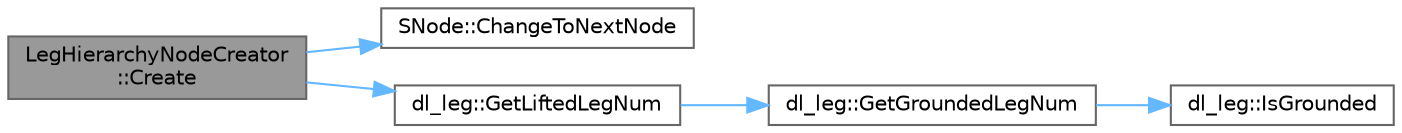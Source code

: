 digraph "LegHierarchyNodeCreator::Create"
{
 // LATEX_PDF_SIZE
  bgcolor="transparent";
  edge [fontname=Helvetica,fontsize=10,labelfontname=Helvetica,labelfontsize=10];
  node [fontname=Helvetica,fontsize=10,shape=box,height=0.2,width=0.4];
  rankdir="LR";
  Node1 [id="Node000001",label="LegHierarchyNodeCreator\l::Create",height=0.2,width=0.4,color="gray40", fillcolor="grey60", style="filled", fontcolor="black",tooltip="現在のノードから次のノード群を生成する"];
  Node1 -> Node2 [id="edge1_Node000001_Node000002",color="steelblue1",style="solid",tooltip=" "];
  Node2 [id="Node000002",label="SNode::ChangeToNextNode",height=0.2,width=0.4,color="grey40", fillcolor="white", style="filled",URL="$struct_s_node.html#a68e5a77384fb5aeaa49002a88ccf28eb",tooltip="次の動作を設定する関数．"];
  Node1 -> Node3 [id="edge2_Node000001_Node000003",color="steelblue1",style="solid",tooltip=" "];
  Node3 [id="Node000003",label="dl_leg::GetLiftedLegNum",height=0.2,width=0.4,color="grey40", fillcolor="white", style="filled",URL="$namespacedl__leg.html#a1d24a305cc5289f9f5e4ac855e0d54e8",tooltip="遊脚している脚の本数を返す関数．"];
  Node3 -> Node4 [id="edge3_Node000003_Node000004",color="steelblue1",style="solid",tooltip=" "];
  Node4 [id="Node000004",label="dl_leg::GetGroundedLegNum",height=0.2,width=0.4,color="grey40", fillcolor="white", style="filled",URL="$namespacedl__leg.html#a2389105967d4cdcca0ca12bcaf8b2012",tooltip="接地している脚の本数を返す関数．"];
  Node4 -> Node5 [id="edge4_Node000004_Node000005",color="steelblue1",style="solid",tooltip=" "];
  Node5 [id="Node000005",label="dl_leg::IsGrounded",height=0.2,width=0.4,color="grey40", fillcolor="white", style="filled",URL="$namespacedl__leg.html#af9f9b0788c3b3049e8bbf659df946c20",tooltip="脚番号 leg_index 0 〜 5 に応じて，その脚が接地しているかを調べる．   脚は右前脚を0番として，時計回りに0,1,2,3,4,5となる．左前足が5番．"];
}
